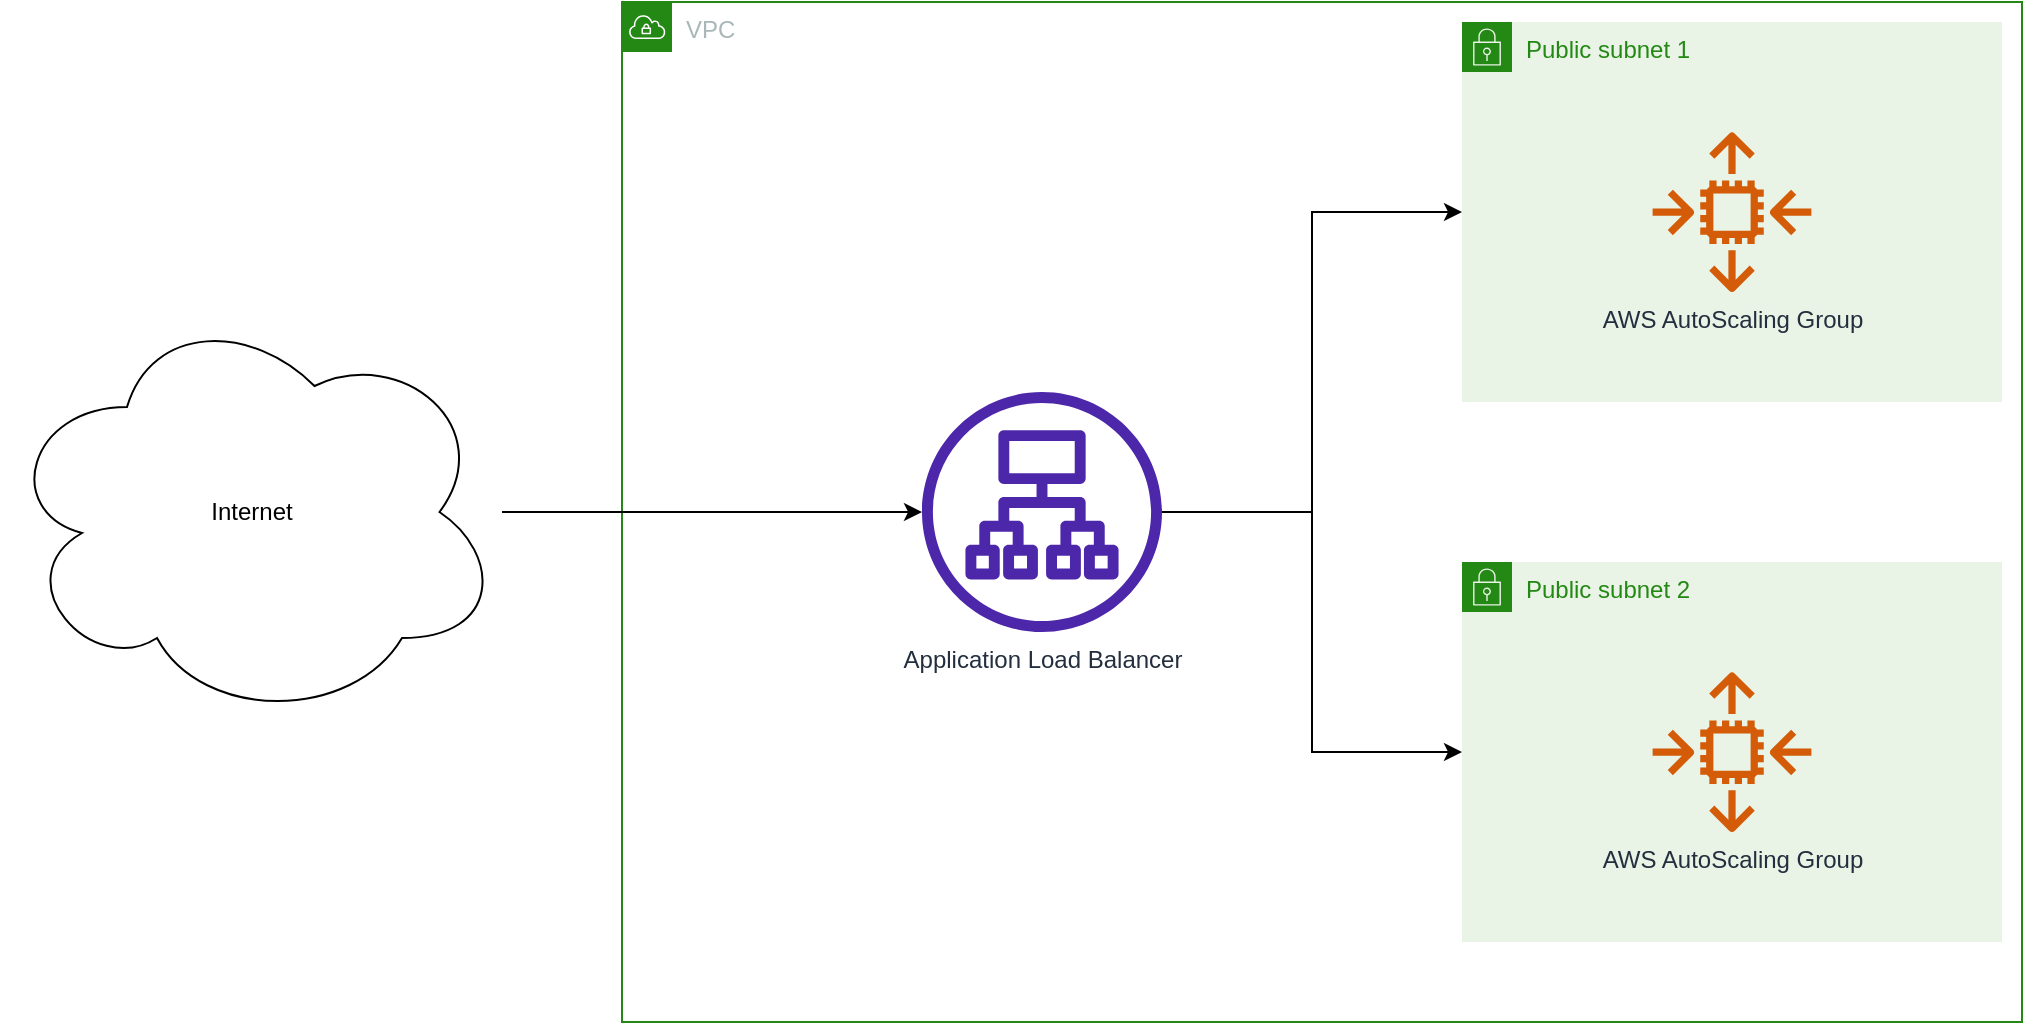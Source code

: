 <mxfile version="21.6.5" type="device">
  <diagram name="Page-1" id="x0kntCQ75yyGmcOA6k9-">
    <mxGraphModel dx="2284" dy="726" grid="1" gridSize="10" guides="1" tooltips="1" connect="1" arrows="1" fold="1" page="1" pageScale="1" pageWidth="850" pageHeight="1100" math="0" shadow="0">
      <root>
        <mxCell id="0" />
        <mxCell id="1" parent="0" />
        <mxCell id="e1DrpeUxgUg-TGamE7oL-4" value="VPC" style="points=[[0,0],[0.25,0],[0.5,0],[0.75,0],[1,0],[1,0.25],[1,0.5],[1,0.75],[1,1],[0.75,1],[0.5,1],[0.25,1],[0,1],[0,0.75],[0,0.5],[0,0.25]];outlineConnect=0;gradientColor=none;html=1;whiteSpace=wrap;fontSize=12;fontStyle=0;container=1;pointerEvents=0;collapsible=0;recursiveResize=0;shape=mxgraph.aws4.group;grIcon=mxgraph.aws4.group_vpc;strokeColor=#248814;fillColor=none;verticalAlign=top;align=left;spacingLeft=30;fontColor=#AAB7B8;dashed=0;" vertex="1" parent="1">
          <mxGeometry x="70" y="280" width="700" height="510" as="geometry" />
        </mxCell>
        <mxCell id="e1DrpeUxgUg-TGamE7oL-5" value="&lt;div&gt;Public subnet 1&lt;/div&gt;&lt;div&gt;&lt;br&gt;&lt;/div&gt;" style="points=[[0,0],[0.25,0],[0.5,0],[0.75,0],[1,0],[1,0.25],[1,0.5],[1,0.75],[1,1],[0.75,1],[0.5,1],[0.25,1],[0,1],[0,0.75],[0,0.5],[0,0.25]];outlineConnect=0;gradientColor=none;html=1;whiteSpace=wrap;fontSize=12;fontStyle=0;container=1;pointerEvents=0;collapsible=0;recursiveResize=0;shape=mxgraph.aws4.group;grIcon=mxgraph.aws4.group_security_group;grStroke=0;strokeColor=#248814;fillColor=#E9F3E6;verticalAlign=top;align=left;spacingLeft=30;fontColor=#248814;dashed=0;" vertex="1" parent="e1DrpeUxgUg-TGamE7oL-4">
          <mxGeometry x="420" y="10" width="270" height="190" as="geometry" />
        </mxCell>
        <mxCell id="e1DrpeUxgUg-TGamE7oL-7" value="AWS AutoScaling Group" style="sketch=0;outlineConnect=0;fontColor=#232F3E;gradientColor=none;fillColor=#D45B07;strokeColor=none;dashed=0;verticalLabelPosition=bottom;verticalAlign=top;align=center;html=1;fontSize=12;fontStyle=0;aspect=fixed;pointerEvents=1;shape=mxgraph.aws4.auto_scaling2;" vertex="1" parent="e1DrpeUxgUg-TGamE7oL-5">
          <mxGeometry x="95" y="55" width="80" height="80" as="geometry" />
        </mxCell>
        <mxCell id="e1DrpeUxgUg-TGamE7oL-6" value="Public subnet 2" style="points=[[0,0],[0.25,0],[0.5,0],[0.75,0],[1,0],[1,0.25],[1,0.5],[1,0.75],[1,1],[0.75,1],[0.5,1],[0.25,1],[0,1],[0,0.75],[0,0.5],[0,0.25]];outlineConnect=0;gradientColor=none;html=1;whiteSpace=wrap;fontSize=12;fontStyle=0;container=1;pointerEvents=0;collapsible=0;recursiveResize=0;shape=mxgraph.aws4.group;grIcon=mxgraph.aws4.group_security_group;grStroke=0;strokeColor=#248814;fillColor=#E9F3E6;verticalAlign=top;align=left;spacingLeft=30;fontColor=#248814;dashed=0;" vertex="1" parent="e1DrpeUxgUg-TGamE7oL-4">
          <mxGeometry x="420" y="280" width="270" height="190" as="geometry" />
        </mxCell>
        <mxCell id="e1DrpeUxgUg-TGamE7oL-10" value="AWS AutoScaling Group" style="sketch=0;outlineConnect=0;fontColor=#232F3E;gradientColor=none;fillColor=#D45B07;strokeColor=none;dashed=0;verticalLabelPosition=bottom;verticalAlign=top;align=center;html=1;fontSize=12;fontStyle=0;aspect=fixed;pointerEvents=1;shape=mxgraph.aws4.auto_scaling2;" vertex="1" parent="e1DrpeUxgUg-TGamE7oL-6">
          <mxGeometry x="95" y="55" width="80" height="80" as="geometry" />
        </mxCell>
        <mxCell id="e1DrpeUxgUg-TGamE7oL-12" style="edgeStyle=orthogonalEdgeStyle;rounded=0;orthogonalLoop=1;jettySize=auto;html=1;" edge="1" parent="e1DrpeUxgUg-TGamE7oL-4" source="e1DrpeUxgUg-TGamE7oL-11" target="e1DrpeUxgUg-TGamE7oL-5">
          <mxGeometry relative="1" as="geometry" />
        </mxCell>
        <mxCell id="e1DrpeUxgUg-TGamE7oL-13" style="edgeStyle=orthogonalEdgeStyle;rounded=0;orthogonalLoop=1;jettySize=auto;html=1;" edge="1" parent="e1DrpeUxgUg-TGamE7oL-4" source="e1DrpeUxgUg-TGamE7oL-11" target="e1DrpeUxgUg-TGamE7oL-6">
          <mxGeometry relative="1" as="geometry" />
        </mxCell>
        <mxCell id="e1DrpeUxgUg-TGamE7oL-11" value="Application Load Balancer" style="sketch=0;outlineConnect=0;fontColor=#232F3E;gradientColor=none;fillColor=#4D27AA;strokeColor=none;dashed=0;verticalLabelPosition=bottom;verticalAlign=top;align=center;html=1;fontSize=12;fontStyle=0;aspect=fixed;pointerEvents=1;shape=mxgraph.aws4.application_load_balancer;" vertex="1" parent="e1DrpeUxgUg-TGamE7oL-4">
          <mxGeometry x="150" y="195" width="120" height="120" as="geometry" />
        </mxCell>
        <mxCell id="e1DrpeUxgUg-TGamE7oL-17" style="edgeStyle=orthogonalEdgeStyle;rounded=0;orthogonalLoop=1;jettySize=auto;html=1;" edge="1" parent="1" source="e1DrpeUxgUg-TGamE7oL-16" target="e1DrpeUxgUg-TGamE7oL-11">
          <mxGeometry relative="1" as="geometry" />
        </mxCell>
        <mxCell id="e1DrpeUxgUg-TGamE7oL-16" value="Internet" style="ellipse;shape=cloud;whiteSpace=wrap;html=1;align=center;" vertex="1" parent="1">
          <mxGeometry x="-240" y="430" width="250" height="210" as="geometry" />
        </mxCell>
      </root>
    </mxGraphModel>
  </diagram>
</mxfile>
